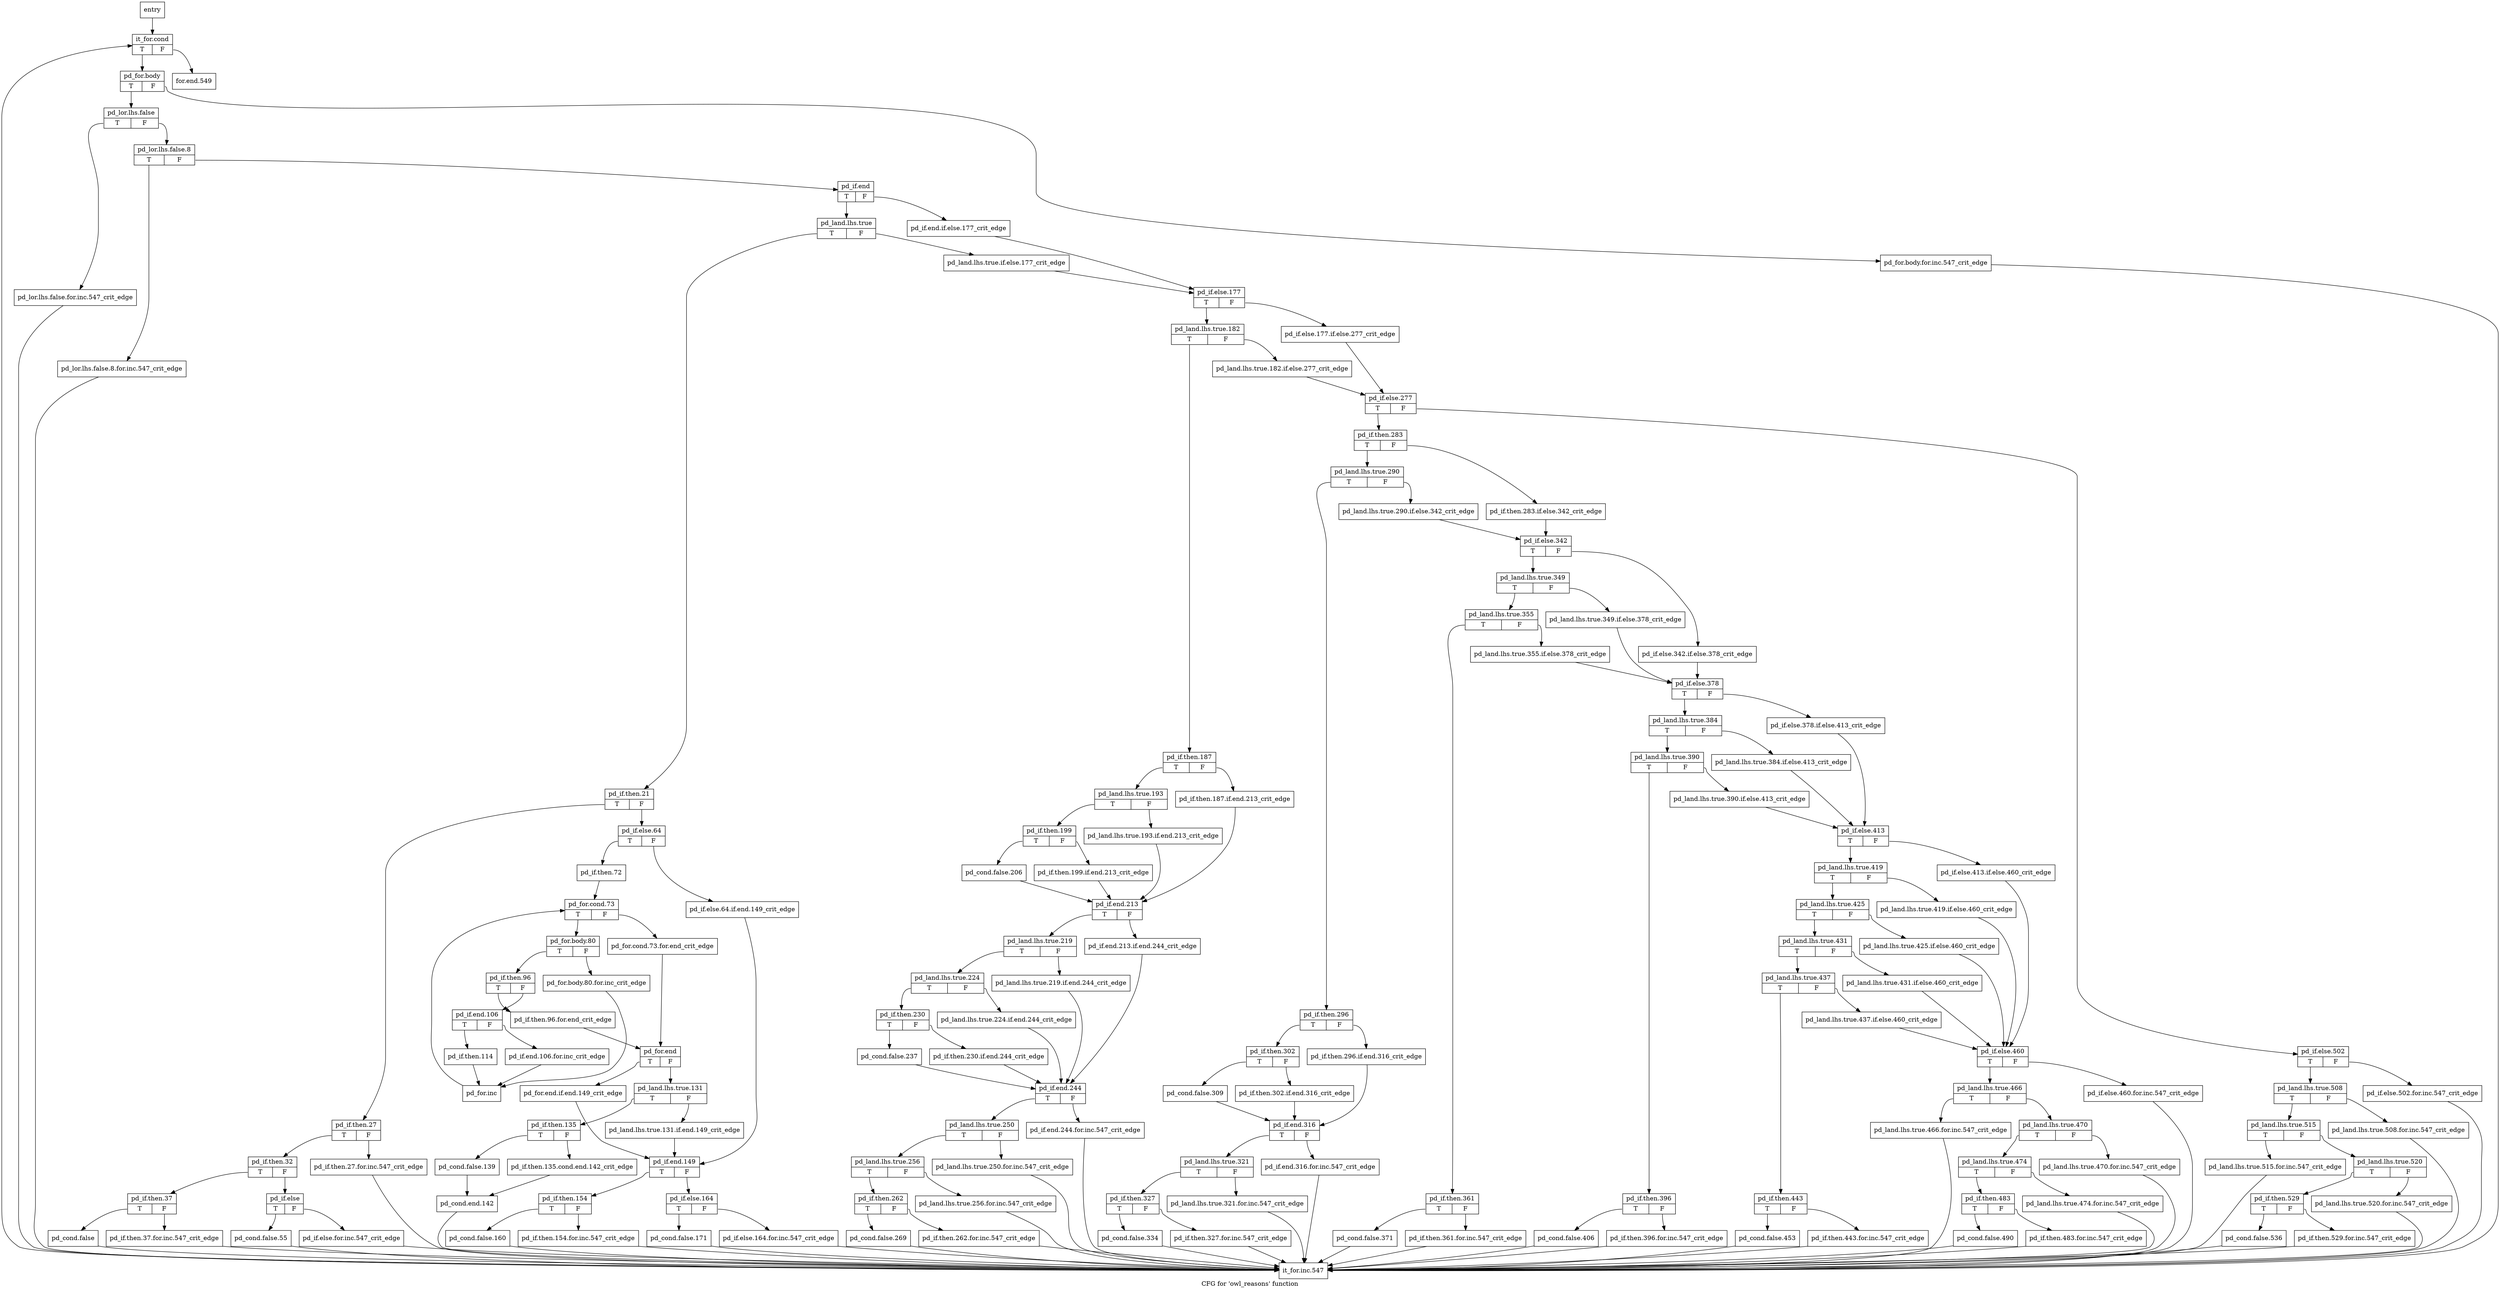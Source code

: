 digraph "CFG for 'owl_reasons' function" {
	label="CFG for 'owl_reasons' function";

	Node0x3068040 [shape=record,label="{entry}"];
	Node0x3068040 -> Node0x30fd050;
	Node0x30fd050 [shape=record,label="{it_for.cond|{<s0>T|<s1>F}}"];
	Node0x30fd050:s0 -> Node0x30fd0a0;
	Node0x30fd050:s1 -> Node0x31007d0;
	Node0x30fd0a0 [shape=record,label="{pd_for.body|{<s0>T|<s1>F}}"];
	Node0x30fd0a0:s0 -> Node0x30fd140;
	Node0x30fd0a0:s1 -> Node0x30fd0f0;
	Node0x30fd0f0 [shape=record,label="{pd_for.body.for.inc.547_crit_edge}"];
	Node0x30fd0f0 -> Node0x3100780;
	Node0x30fd140 [shape=record,label="{pd_lor.lhs.false|{<s0>T|<s1>F}}"];
	Node0x30fd140:s0 -> Node0x30fda80;
	Node0x30fd140:s1 -> Node0x30fdad0;
	Node0x30fda80 [shape=record,label="{pd_lor.lhs.false.for.inc.547_crit_edge}"];
	Node0x30fda80 -> Node0x3100780;
	Node0x30fdad0 [shape=record,label="{pd_lor.lhs.false.8|{<s0>T|<s1>F}}"];
	Node0x30fdad0:s0 -> Node0x30fdb20;
	Node0x30fdad0:s1 -> Node0x30fdb70;
	Node0x30fdb20 [shape=record,label="{pd_lor.lhs.false.8.for.inc.547_crit_edge}"];
	Node0x30fdb20 -> Node0x3100780;
	Node0x30fdb70 [shape=record,label="{pd_if.end|{<s0>T|<s1>F}}"];
	Node0x30fdb70:s0 -> Node0x30fdc10;
	Node0x30fdb70:s1 -> Node0x30fdbc0;
	Node0x30fdbc0 [shape=record,label="{pd_if.end.if.else.177_crit_edge}"];
	Node0x30fdbc0 -> Node0x30fe890;
	Node0x30fdc10 [shape=record,label="{pd_land.lhs.true|{<s0>T|<s1>F}}"];
	Node0x30fdc10:s0 -> Node0x30fdcb0;
	Node0x30fdc10:s1 -> Node0x30fdc60;
	Node0x30fdc60 [shape=record,label="{pd_land.lhs.true.if.else.177_crit_edge}"];
	Node0x30fdc60 -> Node0x30fe890;
	Node0x30fdcb0 [shape=record,label="{pd_if.then.21|{<s0>T|<s1>F}}"];
	Node0x30fdcb0:s0 -> Node0x30fdd00;
	Node0x30fdcb0:s1 -> Node0x30fdfd0;
	Node0x30fdd00 [shape=record,label="{pd_if.then.27|{<s0>T|<s1>F}}"];
	Node0x30fdd00:s0 -> Node0x30fdda0;
	Node0x30fdd00:s1 -> Node0x30fdd50;
	Node0x30fdd50 [shape=record,label="{pd_if.then.27.for.inc.547_crit_edge}"];
	Node0x30fdd50 -> Node0x3100780;
	Node0x30fdda0 [shape=record,label="{pd_if.then.32|{<s0>T|<s1>F}}"];
	Node0x30fdda0:s0 -> Node0x30fddf0;
	Node0x30fdda0:s1 -> Node0x30fdee0;
	Node0x30fddf0 [shape=record,label="{pd_if.then.37|{<s0>T|<s1>F}}"];
	Node0x30fddf0:s0 -> Node0x30fde90;
	Node0x30fddf0:s1 -> Node0x30fde40;
	Node0x30fde40 [shape=record,label="{pd_if.then.37.for.inc.547_crit_edge}"];
	Node0x30fde40 -> Node0x3100780;
	Node0x30fde90 [shape=record,label="{pd_cond.false}"];
	Node0x30fde90 -> Node0x3100780;
	Node0x30fdee0 [shape=record,label="{pd_if.else|{<s0>T|<s1>F}}"];
	Node0x30fdee0:s0 -> Node0x30fdf80;
	Node0x30fdee0:s1 -> Node0x30fdf30;
	Node0x30fdf30 [shape=record,label="{pd_if.else.for.inc.547_crit_edge}"];
	Node0x30fdf30 -> Node0x3100780;
	Node0x30fdf80 [shape=record,label="{pd_cond.false.55}"];
	Node0x30fdf80 -> Node0x3100780;
	Node0x30fdfd0 [shape=record,label="{pd_if.else.64|{<s0>T|<s1>F}}"];
	Node0x30fdfd0:s0 -> Node0x30fe070;
	Node0x30fdfd0:s1 -> Node0x30fe020;
	Node0x30fe020 [shape=record,label="{pd_if.else.64.if.end.149_crit_edge}"];
	Node0x30fe020 -> Node0x30fe660;
	Node0x30fe070 [shape=record,label="{pd_if.then.72}"];
	Node0x30fe070 -> Node0x30fe0c0;
	Node0x30fe0c0 [shape=record,label="{pd_for.cond.73|{<s0>T|<s1>F}}"];
	Node0x30fe0c0:s0 -> Node0x30fe160;
	Node0x30fe0c0:s1 -> Node0x30fe110;
	Node0x30fe110 [shape=record,label="{pd_for.cond.73.for.end_crit_edge}"];
	Node0x30fe110 -> Node0x30fe3e0;
	Node0x30fe160 [shape=record,label="{pd_for.body.80|{<s0>T|<s1>F}}"];
	Node0x30fe160:s0 -> Node0x30fe200;
	Node0x30fe160:s1 -> Node0x30fe1b0;
	Node0x30fe1b0 [shape=record,label="{pd_for.body.80.for.inc_crit_edge}"];
	Node0x30fe1b0 -> Node0x30fe390;
	Node0x30fe200 [shape=record,label="{pd_if.then.96|{<s0>T|<s1>F}}"];
	Node0x30fe200:s0 -> Node0x30fe250;
	Node0x30fe200:s1 -> Node0x30fe2a0;
	Node0x30fe250 [shape=record,label="{pd_if.then.96.for.end_crit_edge}"];
	Node0x30fe250 -> Node0x30fe3e0;
	Node0x30fe2a0 [shape=record,label="{pd_if.end.106|{<s0>T|<s1>F}}"];
	Node0x30fe2a0:s0 -> Node0x30fe340;
	Node0x30fe2a0:s1 -> Node0x30fe2f0;
	Node0x30fe2f0 [shape=record,label="{pd_if.end.106.for.inc_crit_edge}"];
	Node0x30fe2f0 -> Node0x30fe390;
	Node0x30fe340 [shape=record,label="{pd_if.then.114}"];
	Node0x30fe340 -> Node0x30fe390;
	Node0x30fe390 [shape=record,label="{pd_for.inc}"];
	Node0x30fe390 -> Node0x30fe0c0;
	Node0x30fe3e0 [shape=record,label="{pd_for.end|{<s0>T|<s1>F}}"];
	Node0x30fe3e0:s0 -> Node0x30fe430;
	Node0x30fe3e0:s1 -> Node0x30fe480;
	Node0x30fe430 [shape=record,label="{pd_for.end.if.end.149_crit_edge}"];
	Node0x30fe430 -> Node0x30fe660;
	Node0x30fe480 [shape=record,label="{pd_land.lhs.true.131|{<s0>T|<s1>F}}"];
	Node0x30fe480:s0 -> Node0x30fe520;
	Node0x30fe480:s1 -> Node0x30fe4d0;
	Node0x30fe4d0 [shape=record,label="{pd_land.lhs.true.131.if.end.149_crit_edge}"];
	Node0x30fe4d0 -> Node0x30fe660;
	Node0x30fe520 [shape=record,label="{pd_if.then.135|{<s0>T|<s1>F}}"];
	Node0x30fe520:s0 -> Node0x30fe5c0;
	Node0x30fe520:s1 -> Node0x30fe570;
	Node0x30fe570 [shape=record,label="{pd_if.then.135.cond.end.142_crit_edge}"];
	Node0x30fe570 -> Node0x30fe610;
	Node0x30fe5c0 [shape=record,label="{pd_cond.false.139}"];
	Node0x30fe5c0 -> Node0x30fe610;
	Node0x30fe610 [shape=record,label="{pd_cond.end.142}"];
	Node0x30fe610 -> Node0x3100780;
	Node0x30fe660 [shape=record,label="{pd_if.end.149|{<s0>T|<s1>F}}"];
	Node0x30fe660:s0 -> Node0x30fe6b0;
	Node0x30fe660:s1 -> Node0x30fe7a0;
	Node0x30fe6b0 [shape=record,label="{pd_if.then.154|{<s0>T|<s1>F}}"];
	Node0x30fe6b0:s0 -> Node0x30fe750;
	Node0x30fe6b0:s1 -> Node0x30fe700;
	Node0x30fe700 [shape=record,label="{pd_if.then.154.for.inc.547_crit_edge}"];
	Node0x30fe700 -> Node0x3100780;
	Node0x30fe750 [shape=record,label="{pd_cond.false.160}"];
	Node0x30fe750 -> Node0x3100780;
	Node0x30fe7a0 [shape=record,label="{pd_if.else.164|{<s0>T|<s1>F}}"];
	Node0x30fe7a0:s0 -> Node0x30fe840;
	Node0x30fe7a0:s1 -> Node0x30fe7f0;
	Node0x30fe7f0 [shape=record,label="{pd_if.else.164.for.inc.547_crit_edge}"];
	Node0x30fe7f0 -> Node0x3100780;
	Node0x30fe840 [shape=record,label="{pd_cond.false.171}"];
	Node0x30fe840 -> Node0x3100780;
	Node0x30fe890 [shape=record,label="{pd_if.else.177|{<s0>T|<s1>F}}"];
	Node0x30fe890:s0 -> Node0x30fe930;
	Node0x30fe890:s1 -> Node0x30fe8e0;
	Node0x30fe8e0 [shape=record,label="{pd_if.else.177.if.else.277_crit_edge}"];
	Node0x30fe8e0 -> Node0x30ff1a0;
	Node0x30fe930 [shape=record,label="{pd_land.lhs.true.182|{<s0>T|<s1>F}}"];
	Node0x30fe930:s0 -> Node0x30fe9d0;
	Node0x30fe930:s1 -> Node0x30fe980;
	Node0x30fe980 [shape=record,label="{pd_land.lhs.true.182.if.else.277_crit_edge}"];
	Node0x30fe980 -> Node0x30ff1a0;
	Node0x30fe9d0 [shape=record,label="{pd_if.then.187|{<s0>T|<s1>F}}"];
	Node0x30fe9d0:s0 -> Node0x30fea70;
	Node0x30fe9d0:s1 -> Node0x30fea20;
	Node0x30fea20 [shape=record,label="{pd_if.then.187.if.end.213_crit_edge}"];
	Node0x30fea20 -> Node0x30fec00;
	Node0x30fea70 [shape=record,label="{pd_land.lhs.true.193|{<s0>T|<s1>F}}"];
	Node0x30fea70:s0 -> Node0x30feb10;
	Node0x30fea70:s1 -> Node0x30feac0;
	Node0x30feac0 [shape=record,label="{pd_land.lhs.true.193.if.end.213_crit_edge}"];
	Node0x30feac0 -> Node0x30fec00;
	Node0x30feb10 [shape=record,label="{pd_if.then.199|{<s0>T|<s1>F}}"];
	Node0x30feb10:s0 -> Node0x30febb0;
	Node0x30feb10:s1 -> Node0x30feb60;
	Node0x30feb60 [shape=record,label="{pd_if.then.199.if.end.213_crit_edge}"];
	Node0x30feb60 -> Node0x30fec00;
	Node0x30febb0 [shape=record,label="{pd_cond.false.206}"];
	Node0x30febb0 -> Node0x30fec00;
	Node0x30fec00 [shape=record,label="{pd_if.end.213|{<s0>T|<s1>F}}"];
	Node0x30fec00:s0 -> Node0x30feca0;
	Node0x30fec00:s1 -> Node0x30fec50;
	Node0x30fec50 [shape=record,label="{pd_if.end.213.if.end.244_crit_edge}"];
	Node0x30fec50 -> Node0x30feed0;
	Node0x30feca0 [shape=record,label="{pd_land.lhs.true.219|{<s0>T|<s1>F}}"];
	Node0x30feca0:s0 -> Node0x30fed40;
	Node0x30feca0:s1 -> Node0x30fecf0;
	Node0x30fecf0 [shape=record,label="{pd_land.lhs.true.219.if.end.244_crit_edge}"];
	Node0x30fecf0 -> Node0x30feed0;
	Node0x30fed40 [shape=record,label="{pd_land.lhs.true.224|{<s0>T|<s1>F}}"];
	Node0x30fed40:s0 -> Node0x30fede0;
	Node0x30fed40:s1 -> Node0x30fed90;
	Node0x30fed90 [shape=record,label="{pd_land.lhs.true.224.if.end.244_crit_edge}"];
	Node0x30fed90 -> Node0x30feed0;
	Node0x30fede0 [shape=record,label="{pd_if.then.230|{<s0>T|<s1>F}}"];
	Node0x30fede0:s0 -> Node0x30fee80;
	Node0x30fede0:s1 -> Node0x30fee30;
	Node0x30fee30 [shape=record,label="{pd_if.then.230.if.end.244_crit_edge}"];
	Node0x30fee30 -> Node0x30feed0;
	Node0x30fee80 [shape=record,label="{pd_cond.false.237}"];
	Node0x30fee80 -> Node0x30feed0;
	Node0x30feed0 [shape=record,label="{pd_if.end.244|{<s0>T|<s1>F}}"];
	Node0x30feed0:s0 -> Node0x30fef70;
	Node0x30feed0:s1 -> Node0x30fef20;
	Node0x30fef20 [shape=record,label="{pd_if.end.244.for.inc.547_crit_edge}"];
	Node0x30fef20 -> Node0x3100780;
	Node0x30fef70 [shape=record,label="{pd_land.lhs.true.250|{<s0>T|<s1>F}}"];
	Node0x30fef70:s0 -> Node0x30ff010;
	Node0x30fef70:s1 -> Node0x30fefc0;
	Node0x30fefc0 [shape=record,label="{pd_land.lhs.true.250.for.inc.547_crit_edge}"];
	Node0x30fefc0 -> Node0x3100780;
	Node0x30ff010 [shape=record,label="{pd_land.lhs.true.256|{<s0>T|<s1>F}}"];
	Node0x30ff010:s0 -> Node0x30ff0b0;
	Node0x30ff010:s1 -> Node0x30ff060;
	Node0x30ff060 [shape=record,label="{pd_land.lhs.true.256.for.inc.547_crit_edge}"];
	Node0x30ff060 -> Node0x3100780;
	Node0x30ff0b0 [shape=record,label="{pd_if.then.262|{<s0>T|<s1>F}}"];
	Node0x30ff0b0:s0 -> Node0x30ff150;
	Node0x30ff0b0:s1 -> Node0x30ff100;
	Node0x30ff100 [shape=record,label="{pd_if.then.262.for.inc.547_crit_edge}"];
	Node0x30ff100 -> Node0x3100780;
	Node0x30ff150 [shape=record,label="{pd_cond.false.269}"];
	Node0x30ff150 -> Node0x3100780;
	Node0x30ff1a0 [shape=record,label="{pd_if.else.277|{<s0>T|<s1>F}}"];
	Node0x30ff1a0:s0 -> Node0x30ff1f0;
	Node0x30ff1a0:s1 -> Node0x3100410;
	Node0x30ff1f0 [shape=record,label="{pd_if.then.283|{<s0>T|<s1>F}}"];
	Node0x30ff1f0:s0 -> Node0x30ff290;
	Node0x30ff1f0:s1 -> Node0x30ff240;
	Node0x30ff240 [shape=record,label="{pd_if.then.283.if.else.342_crit_edge}"];
	Node0x30ff240 -> Node0x30ff6f0;
	Node0x30ff290 [shape=record,label="{pd_land.lhs.true.290|{<s0>T|<s1>F}}"];
	Node0x30ff290:s0 -> Node0x30ff330;
	Node0x30ff290:s1 -> Node0x30ff2e0;
	Node0x30ff2e0 [shape=record,label="{pd_land.lhs.true.290.if.else.342_crit_edge}"];
	Node0x30ff2e0 -> Node0x30ff6f0;
	Node0x30ff330 [shape=record,label="{pd_if.then.296|{<s0>T|<s1>F}}"];
	Node0x30ff330:s0 -> Node0x30ff3d0;
	Node0x30ff330:s1 -> Node0x30ff380;
	Node0x30ff380 [shape=record,label="{pd_if.then.296.if.end.316_crit_edge}"];
	Node0x30ff380 -> Node0x30ff4c0;
	Node0x30ff3d0 [shape=record,label="{pd_if.then.302|{<s0>T|<s1>F}}"];
	Node0x30ff3d0:s0 -> Node0x30ff470;
	Node0x30ff3d0:s1 -> Node0x30ff420;
	Node0x30ff420 [shape=record,label="{pd_if.then.302.if.end.316_crit_edge}"];
	Node0x30ff420 -> Node0x30ff4c0;
	Node0x30ff470 [shape=record,label="{pd_cond.false.309}"];
	Node0x30ff470 -> Node0x30ff4c0;
	Node0x30ff4c0 [shape=record,label="{pd_if.end.316|{<s0>T|<s1>F}}"];
	Node0x30ff4c0:s0 -> Node0x30ff560;
	Node0x30ff4c0:s1 -> Node0x30ff510;
	Node0x30ff510 [shape=record,label="{pd_if.end.316.for.inc.547_crit_edge}"];
	Node0x30ff510 -> Node0x3100780;
	Node0x30ff560 [shape=record,label="{pd_land.lhs.true.321|{<s0>T|<s1>F}}"];
	Node0x30ff560:s0 -> Node0x30ff600;
	Node0x30ff560:s1 -> Node0x30ff5b0;
	Node0x30ff5b0 [shape=record,label="{pd_land.lhs.true.321.for.inc.547_crit_edge}"];
	Node0x30ff5b0 -> Node0x3100780;
	Node0x30ff600 [shape=record,label="{pd_if.then.327|{<s0>T|<s1>F}}"];
	Node0x30ff600:s0 -> Node0x30ff6a0;
	Node0x30ff600:s1 -> Node0x30ff650;
	Node0x30ff650 [shape=record,label="{pd_if.then.327.for.inc.547_crit_edge}"];
	Node0x30ff650 -> Node0x3100780;
	Node0x30ff6a0 [shape=record,label="{pd_cond.false.334}"];
	Node0x30ff6a0 -> Node0x3100780;
	Node0x30ff6f0 [shape=record,label="{pd_if.else.342|{<s0>T|<s1>F}}"];
	Node0x30ff6f0:s0 -> Node0x30ff790;
	Node0x30ff6f0:s1 -> Node0x30ff740;
	Node0x30ff740 [shape=record,label="{pd_if.else.342.if.else.378_crit_edge}"];
	Node0x30ff740 -> Node0x30ff9c0;
	Node0x30ff790 [shape=record,label="{pd_land.lhs.true.349|{<s0>T|<s1>F}}"];
	Node0x30ff790:s0 -> Node0x30ff830;
	Node0x30ff790:s1 -> Node0x30ff7e0;
	Node0x30ff7e0 [shape=record,label="{pd_land.lhs.true.349.if.else.378_crit_edge}"];
	Node0x30ff7e0 -> Node0x30ff9c0;
	Node0x30ff830 [shape=record,label="{pd_land.lhs.true.355|{<s0>T|<s1>F}}"];
	Node0x30ff830:s0 -> Node0x30ff8d0;
	Node0x30ff830:s1 -> Node0x30ff880;
	Node0x30ff880 [shape=record,label="{pd_land.lhs.true.355.if.else.378_crit_edge}"];
	Node0x30ff880 -> Node0x30ff9c0;
	Node0x30ff8d0 [shape=record,label="{pd_if.then.361|{<s0>T|<s1>F}}"];
	Node0x30ff8d0:s0 -> Node0x30ff970;
	Node0x30ff8d0:s1 -> Node0x30ff920;
	Node0x30ff920 [shape=record,label="{pd_if.then.361.for.inc.547_crit_edge}"];
	Node0x30ff920 -> Node0x3100780;
	Node0x30ff970 [shape=record,label="{pd_cond.false.371}"];
	Node0x30ff970 -> Node0x3100780;
	Node0x30ff9c0 [shape=record,label="{pd_if.else.378|{<s0>T|<s1>F}}"];
	Node0x30ff9c0:s0 -> Node0x30ffa60;
	Node0x30ff9c0:s1 -> Node0x30ffa10;
	Node0x30ffa10 [shape=record,label="{pd_if.else.378.if.else.413_crit_edge}"];
	Node0x30ffa10 -> Node0x30ffc90;
	Node0x30ffa60 [shape=record,label="{pd_land.lhs.true.384|{<s0>T|<s1>F}}"];
	Node0x30ffa60:s0 -> Node0x30ffb00;
	Node0x30ffa60:s1 -> Node0x30ffab0;
	Node0x30ffab0 [shape=record,label="{pd_land.lhs.true.384.if.else.413_crit_edge}"];
	Node0x30ffab0 -> Node0x30ffc90;
	Node0x30ffb00 [shape=record,label="{pd_land.lhs.true.390|{<s0>T|<s1>F}}"];
	Node0x30ffb00:s0 -> Node0x30ffba0;
	Node0x30ffb00:s1 -> Node0x30ffb50;
	Node0x30ffb50 [shape=record,label="{pd_land.lhs.true.390.if.else.413_crit_edge}"];
	Node0x30ffb50 -> Node0x30ffc90;
	Node0x30ffba0 [shape=record,label="{pd_if.then.396|{<s0>T|<s1>F}}"];
	Node0x30ffba0:s0 -> Node0x30ffc40;
	Node0x30ffba0:s1 -> Node0x30ffbf0;
	Node0x30ffbf0 [shape=record,label="{pd_if.then.396.for.inc.547_crit_edge}"];
	Node0x30ffbf0 -> Node0x3100780;
	Node0x30ffc40 [shape=record,label="{pd_cond.false.406}"];
	Node0x30ffc40 -> Node0x3100780;
	Node0x30ffc90 [shape=record,label="{pd_if.else.413|{<s0>T|<s1>F}}"];
	Node0x30ffc90:s0 -> Node0x30ffd30;
	Node0x30ffc90:s1 -> Node0x30ffce0;
	Node0x30ffce0 [shape=record,label="{pd_if.else.413.if.else.460_crit_edge}"];
	Node0x30ffce0 -> Node0x31000a0;
	Node0x30ffd30 [shape=record,label="{pd_land.lhs.true.419|{<s0>T|<s1>F}}"];
	Node0x30ffd30:s0 -> Node0x30ffdd0;
	Node0x30ffd30:s1 -> Node0x30ffd80;
	Node0x30ffd80 [shape=record,label="{pd_land.lhs.true.419.if.else.460_crit_edge}"];
	Node0x30ffd80 -> Node0x31000a0;
	Node0x30ffdd0 [shape=record,label="{pd_land.lhs.true.425|{<s0>T|<s1>F}}"];
	Node0x30ffdd0:s0 -> Node0x30ffe70;
	Node0x30ffdd0:s1 -> Node0x30ffe20;
	Node0x30ffe20 [shape=record,label="{pd_land.lhs.true.425.if.else.460_crit_edge}"];
	Node0x30ffe20 -> Node0x31000a0;
	Node0x30ffe70 [shape=record,label="{pd_land.lhs.true.431|{<s0>T|<s1>F}}"];
	Node0x30ffe70:s0 -> Node0x30fff10;
	Node0x30ffe70:s1 -> Node0x30ffec0;
	Node0x30ffec0 [shape=record,label="{pd_land.lhs.true.431.if.else.460_crit_edge}"];
	Node0x30ffec0 -> Node0x31000a0;
	Node0x30fff10 [shape=record,label="{pd_land.lhs.true.437|{<s0>T|<s1>F}}"];
	Node0x30fff10:s0 -> Node0x30fffb0;
	Node0x30fff10:s1 -> Node0x30fff60;
	Node0x30fff60 [shape=record,label="{pd_land.lhs.true.437.if.else.460_crit_edge}"];
	Node0x30fff60 -> Node0x31000a0;
	Node0x30fffb0 [shape=record,label="{pd_if.then.443|{<s0>T|<s1>F}}"];
	Node0x30fffb0:s0 -> Node0x3100050;
	Node0x30fffb0:s1 -> Node0x3100000;
	Node0x3100000 [shape=record,label="{pd_if.then.443.for.inc.547_crit_edge}"];
	Node0x3100000 -> Node0x3100780;
	Node0x3100050 [shape=record,label="{pd_cond.false.453}"];
	Node0x3100050 -> Node0x3100780;
	Node0x31000a0 [shape=record,label="{pd_if.else.460|{<s0>T|<s1>F}}"];
	Node0x31000a0:s0 -> Node0x3100140;
	Node0x31000a0:s1 -> Node0x31000f0;
	Node0x31000f0 [shape=record,label="{pd_if.else.460.for.inc.547_crit_edge}"];
	Node0x31000f0 -> Node0x3100780;
	Node0x3100140 [shape=record,label="{pd_land.lhs.true.466|{<s0>T|<s1>F}}"];
	Node0x3100140:s0 -> Node0x3100190;
	Node0x3100140:s1 -> Node0x31001e0;
	Node0x3100190 [shape=record,label="{pd_land.lhs.true.466.for.inc.547_crit_edge}"];
	Node0x3100190 -> Node0x3100780;
	Node0x31001e0 [shape=record,label="{pd_land.lhs.true.470|{<s0>T|<s1>F}}"];
	Node0x31001e0:s0 -> Node0x3100280;
	Node0x31001e0:s1 -> Node0x3100230;
	Node0x3100230 [shape=record,label="{pd_land.lhs.true.470.for.inc.547_crit_edge}"];
	Node0x3100230 -> Node0x3100780;
	Node0x3100280 [shape=record,label="{pd_land.lhs.true.474|{<s0>T|<s1>F}}"];
	Node0x3100280:s0 -> Node0x3100320;
	Node0x3100280:s1 -> Node0x31002d0;
	Node0x31002d0 [shape=record,label="{pd_land.lhs.true.474.for.inc.547_crit_edge}"];
	Node0x31002d0 -> Node0x3100780;
	Node0x3100320 [shape=record,label="{pd_if.then.483|{<s0>T|<s1>F}}"];
	Node0x3100320:s0 -> Node0x31003c0;
	Node0x3100320:s1 -> Node0x3100370;
	Node0x3100370 [shape=record,label="{pd_if.then.483.for.inc.547_crit_edge}"];
	Node0x3100370 -> Node0x3100780;
	Node0x31003c0 [shape=record,label="{pd_cond.false.490}"];
	Node0x31003c0 -> Node0x3100780;
	Node0x3100410 [shape=record,label="{pd_if.else.502|{<s0>T|<s1>F}}"];
	Node0x3100410:s0 -> Node0x31004b0;
	Node0x3100410:s1 -> Node0x3100460;
	Node0x3100460 [shape=record,label="{pd_if.else.502.for.inc.547_crit_edge}"];
	Node0x3100460 -> Node0x3100780;
	Node0x31004b0 [shape=record,label="{pd_land.lhs.true.508|{<s0>T|<s1>F}}"];
	Node0x31004b0:s0 -> Node0x3100550;
	Node0x31004b0:s1 -> Node0x3100500;
	Node0x3100500 [shape=record,label="{pd_land.lhs.true.508.for.inc.547_crit_edge}"];
	Node0x3100500 -> Node0x3100780;
	Node0x3100550 [shape=record,label="{pd_land.lhs.true.515|{<s0>T|<s1>F}}"];
	Node0x3100550:s0 -> Node0x31005a0;
	Node0x3100550:s1 -> Node0x31005f0;
	Node0x31005a0 [shape=record,label="{pd_land.lhs.true.515.for.inc.547_crit_edge}"];
	Node0x31005a0 -> Node0x3100780;
	Node0x31005f0 [shape=record,label="{pd_land.lhs.true.520|{<s0>T|<s1>F}}"];
	Node0x31005f0:s0 -> Node0x3100690;
	Node0x31005f0:s1 -> Node0x3100640;
	Node0x3100640 [shape=record,label="{pd_land.lhs.true.520.for.inc.547_crit_edge}"];
	Node0x3100640 -> Node0x3100780;
	Node0x3100690 [shape=record,label="{pd_if.then.529|{<s0>T|<s1>F}}"];
	Node0x3100690:s0 -> Node0x3100730;
	Node0x3100690:s1 -> Node0x31006e0;
	Node0x31006e0 [shape=record,label="{pd_if.then.529.for.inc.547_crit_edge}"];
	Node0x31006e0 -> Node0x3100780;
	Node0x3100730 [shape=record,label="{pd_cond.false.536}"];
	Node0x3100730 -> Node0x3100780;
	Node0x3100780 [shape=record,label="{it_for.inc.547}"];
	Node0x3100780 -> Node0x30fd050;
	Node0x31007d0 [shape=record,label="{for.end.549}"];
}
